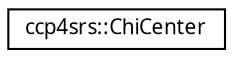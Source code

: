 digraph "Graphical Class Hierarchy"
{
  edge [fontname="FreeSans.ttf",fontsize="10",labelfontname="FreeSans.ttf",labelfontsize="10"];
  node [fontname="FreeSans.ttf",fontsize="10",shape=record];
  rankdir="LR";
  Node1 [label="ccp4srs::ChiCenter",height=0.2,width=0.4,color="black", fillcolor="white", style="filled",URL="$classccp4srs_1_1_chi_center.html"];
}
